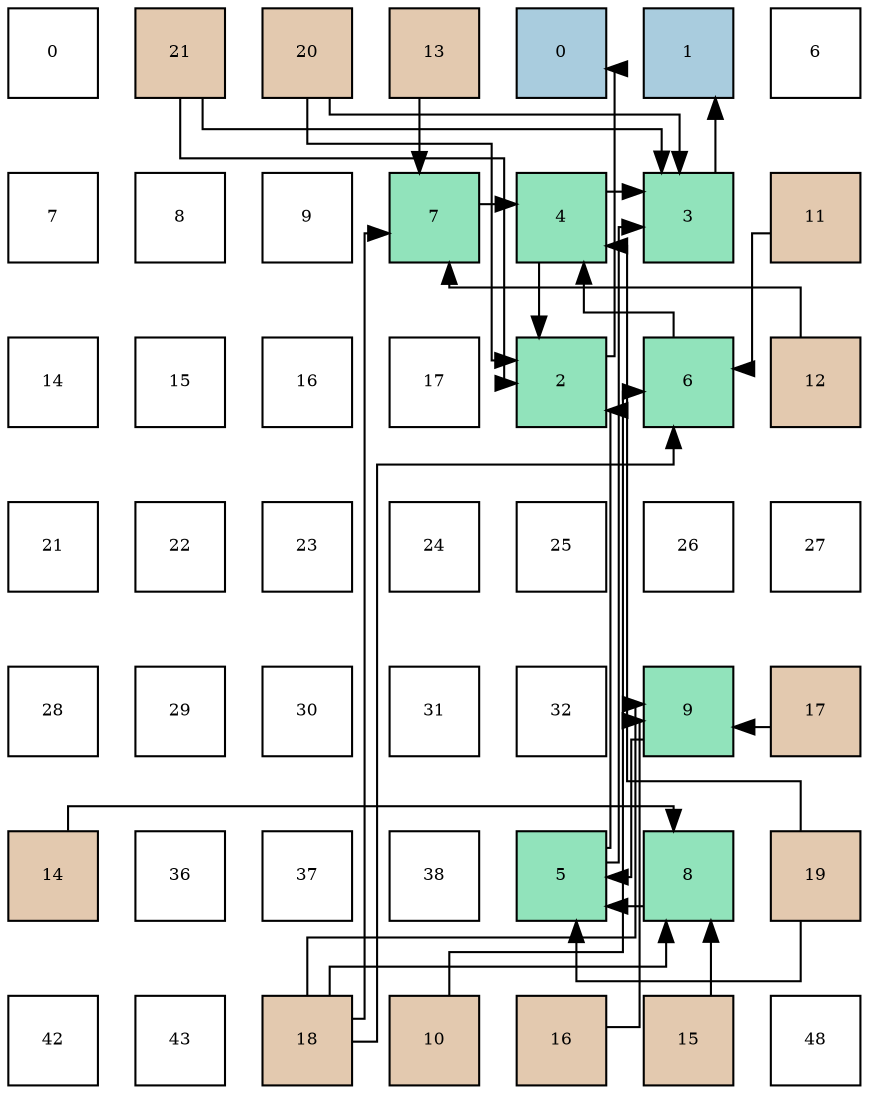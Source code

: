 digraph layout{
 rankdir=TB;
 splines=ortho;
 node [style=filled shape=square fixedsize=true width=0.6];
0[label="0", fontsize=8, fillcolor="#ffffff"];
1[label="21", fontsize=8, fillcolor="#e3c9af"];
2[label="20", fontsize=8, fillcolor="#e3c9af"];
3[label="13", fontsize=8, fillcolor="#e3c9af"];
4[label="0", fontsize=8, fillcolor="#a9ccde"];
5[label="1", fontsize=8, fillcolor="#a9ccde"];
6[label="6", fontsize=8, fillcolor="#ffffff"];
7[label="7", fontsize=8, fillcolor="#ffffff"];
8[label="8", fontsize=8, fillcolor="#ffffff"];
9[label="9", fontsize=8, fillcolor="#ffffff"];
10[label="7", fontsize=8, fillcolor="#91e3bb"];
11[label="4", fontsize=8, fillcolor="#91e3bb"];
12[label="3", fontsize=8, fillcolor="#91e3bb"];
13[label="11", fontsize=8, fillcolor="#e3c9af"];
14[label="14", fontsize=8, fillcolor="#ffffff"];
15[label="15", fontsize=8, fillcolor="#ffffff"];
16[label="16", fontsize=8, fillcolor="#ffffff"];
17[label="17", fontsize=8, fillcolor="#ffffff"];
18[label="2", fontsize=8, fillcolor="#91e3bb"];
19[label="6", fontsize=8, fillcolor="#91e3bb"];
20[label="12", fontsize=8, fillcolor="#e3c9af"];
21[label="21", fontsize=8, fillcolor="#ffffff"];
22[label="22", fontsize=8, fillcolor="#ffffff"];
23[label="23", fontsize=8, fillcolor="#ffffff"];
24[label="24", fontsize=8, fillcolor="#ffffff"];
25[label="25", fontsize=8, fillcolor="#ffffff"];
26[label="26", fontsize=8, fillcolor="#ffffff"];
27[label="27", fontsize=8, fillcolor="#ffffff"];
28[label="28", fontsize=8, fillcolor="#ffffff"];
29[label="29", fontsize=8, fillcolor="#ffffff"];
30[label="30", fontsize=8, fillcolor="#ffffff"];
31[label="31", fontsize=8, fillcolor="#ffffff"];
32[label="32", fontsize=8, fillcolor="#ffffff"];
33[label="9", fontsize=8, fillcolor="#91e3bb"];
34[label="17", fontsize=8, fillcolor="#e3c9af"];
35[label="14", fontsize=8, fillcolor="#e3c9af"];
36[label="36", fontsize=8, fillcolor="#ffffff"];
37[label="37", fontsize=8, fillcolor="#ffffff"];
38[label="38", fontsize=8, fillcolor="#ffffff"];
39[label="5", fontsize=8, fillcolor="#91e3bb"];
40[label="8", fontsize=8, fillcolor="#91e3bb"];
41[label="19", fontsize=8, fillcolor="#e3c9af"];
42[label="42", fontsize=8, fillcolor="#ffffff"];
43[label="43", fontsize=8, fillcolor="#ffffff"];
44[label="18", fontsize=8, fillcolor="#e3c9af"];
45[label="10", fontsize=8, fillcolor="#e3c9af"];
46[label="16", fontsize=8, fillcolor="#e3c9af"];
47[label="15", fontsize=8, fillcolor="#e3c9af"];
48[label="48", fontsize=8, fillcolor="#ffffff"];
edge [constraint=false, style=vis];18 -> 4;
12 -> 5;
11 -> 18;
11 -> 12;
39 -> 18;
39 -> 12;
19 -> 11;
10 -> 11;
40 -> 39;
33 -> 39;
45 -> 19;
13 -> 19;
20 -> 10;
3 -> 10;
35 -> 40;
47 -> 40;
46 -> 33;
34 -> 33;
44 -> 19;
44 -> 10;
44 -> 40;
44 -> 33;
41 -> 11;
41 -> 39;
2 -> 18;
2 -> 12;
1 -> 18;
1 -> 12;
edge [constraint=true, style=invis];
0 -> 7 -> 14 -> 21 -> 28 -> 35 -> 42;
1 -> 8 -> 15 -> 22 -> 29 -> 36 -> 43;
2 -> 9 -> 16 -> 23 -> 30 -> 37 -> 44;
3 -> 10 -> 17 -> 24 -> 31 -> 38 -> 45;
4 -> 11 -> 18 -> 25 -> 32 -> 39 -> 46;
5 -> 12 -> 19 -> 26 -> 33 -> 40 -> 47;
6 -> 13 -> 20 -> 27 -> 34 -> 41 -> 48;
rank = same {0 -> 1 -> 2 -> 3 -> 4 -> 5 -> 6};
rank = same {7 -> 8 -> 9 -> 10 -> 11 -> 12 -> 13};
rank = same {14 -> 15 -> 16 -> 17 -> 18 -> 19 -> 20};
rank = same {21 -> 22 -> 23 -> 24 -> 25 -> 26 -> 27};
rank = same {28 -> 29 -> 30 -> 31 -> 32 -> 33 -> 34};
rank = same {35 -> 36 -> 37 -> 38 -> 39 -> 40 -> 41};
rank = same {42 -> 43 -> 44 -> 45 -> 46 -> 47 -> 48};
}